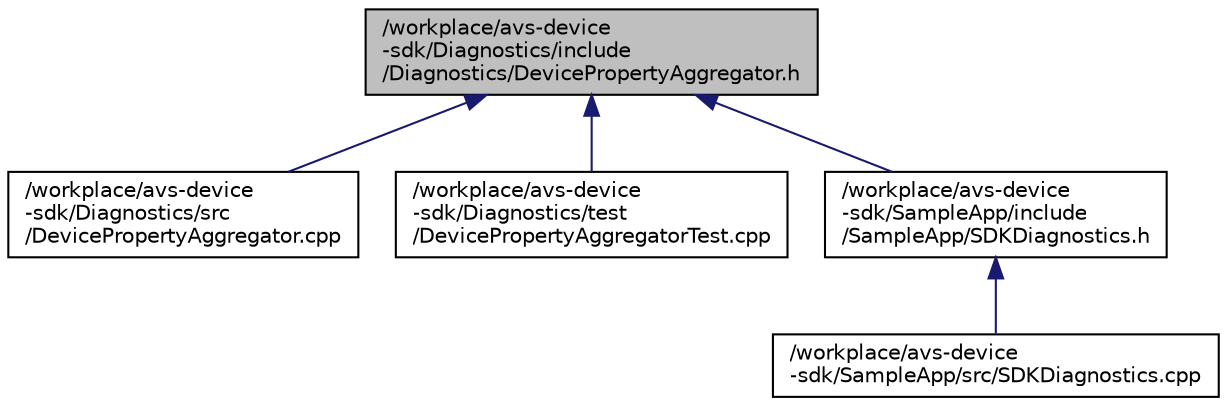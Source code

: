 digraph "/workplace/avs-device-sdk/Diagnostics/include/Diagnostics/DevicePropertyAggregator.h"
{
  edge [fontname="Helvetica",fontsize="10",labelfontname="Helvetica",labelfontsize="10"];
  node [fontname="Helvetica",fontsize="10",shape=record];
  Node92 [label="/workplace/avs-device\l-sdk/Diagnostics/include\l/Diagnostics/DevicePropertyAggregator.h",height=0.2,width=0.4,color="black", fillcolor="grey75", style="filled", fontcolor="black"];
  Node92 -> Node93 [dir="back",color="midnightblue",fontsize="10",style="solid",fontname="Helvetica"];
  Node93 [label="/workplace/avs-device\l-sdk/Diagnostics/src\l/DevicePropertyAggregator.cpp",height=0.2,width=0.4,color="black", fillcolor="white", style="filled",URL="$_device_property_aggregator_8cpp.html"];
  Node92 -> Node94 [dir="back",color="midnightblue",fontsize="10",style="solid",fontname="Helvetica"];
  Node94 [label="/workplace/avs-device\l-sdk/Diagnostics/test\l/DevicePropertyAggregatorTest.cpp",height=0.2,width=0.4,color="black", fillcolor="white", style="filled",URL="$_device_property_aggregator_test_8cpp.html"];
  Node92 -> Node95 [dir="back",color="midnightblue",fontsize="10",style="solid",fontname="Helvetica"];
  Node95 [label="/workplace/avs-device\l-sdk/SampleApp/include\l/SampleApp/SDKDiagnostics.h",height=0.2,width=0.4,color="black", fillcolor="white", style="filled",URL="$_s_d_k_diagnostics_8h.html"];
  Node95 -> Node96 [dir="back",color="midnightblue",fontsize="10",style="solid",fontname="Helvetica"];
  Node96 [label="/workplace/avs-device\l-sdk/SampleApp/src/SDKDiagnostics.cpp",height=0.2,width=0.4,color="black", fillcolor="white", style="filled",URL="$_s_d_k_diagnostics_8cpp.html"];
}
